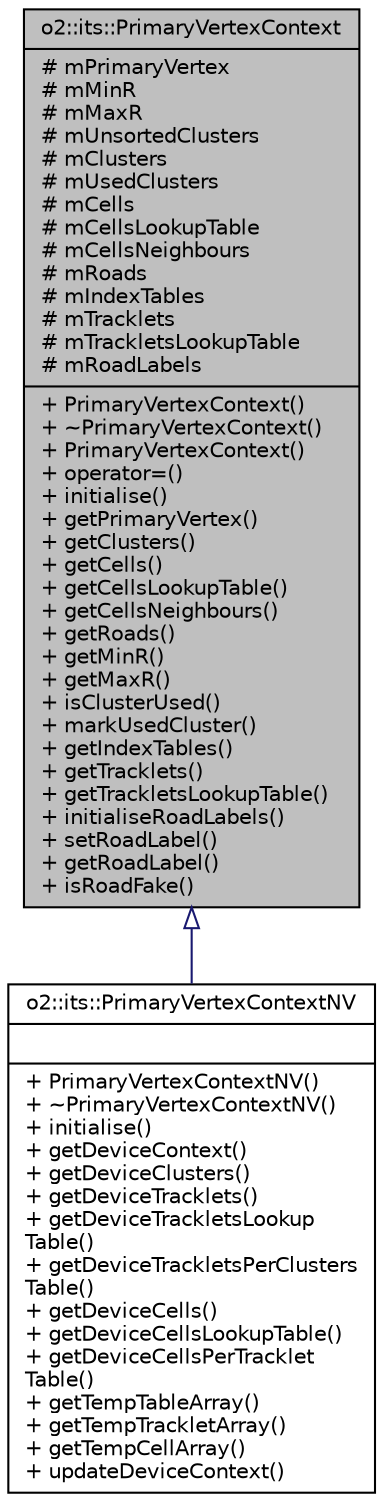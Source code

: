 digraph "o2::its::PrimaryVertexContext"
{
 // INTERACTIVE_SVG=YES
  bgcolor="transparent";
  edge [fontname="Helvetica",fontsize="10",labelfontname="Helvetica",labelfontsize="10"];
  node [fontname="Helvetica",fontsize="10",shape=record];
  Node0 [label="{o2::its::PrimaryVertexContext\n|# mPrimaryVertex\l# mMinR\l# mMaxR\l# mUnsortedClusters\l# mClusters\l# mUsedClusters\l# mCells\l# mCellsLookupTable\l# mCellsNeighbours\l# mRoads\l# mIndexTables\l# mTracklets\l# mTrackletsLookupTable\l# mRoadLabels\l|+ PrimaryVertexContext()\l+ ~PrimaryVertexContext()\l+ PrimaryVertexContext()\l+ operator=()\l+ initialise()\l+ getPrimaryVertex()\l+ getClusters()\l+ getCells()\l+ getCellsLookupTable()\l+ getCellsNeighbours()\l+ getRoads()\l+ getMinR()\l+ getMaxR()\l+ isClusterUsed()\l+ markUsedCluster()\l+ getIndexTables()\l+ getTracklets()\l+ getTrackletsLookupTable()\l+ initialiseRoadLabels()\l+ setRoadLabel()\l+ getRoadLabel()\l+ isRoadFake()\l}",height=0.2,width=0.4,color="black", fillcolor="grey75", style="filled", fontcolor="black"];
  Node0 -> Node1 [dir="back",color="midnightblue",fontsize="10",style="solid",arrowtail="onormal",fontname="Helvetica"];
  Node1 [label="{o2::its::PrimaryVertexContextNV\n||+ PrimaryVertexContextNV()\l+ ~PrimaryVertexContextNV()\l+ initialise()\l+ getDeviceContext()\l+ getDeviceClusters()\l+ getDeviceTracklets()\l+ getDeviceTrackletsLookup\lTable()\l+ getDeviceTrackletsPerClusters\lTable()\l+ getDeviceCells()\l+ getDeviceCellsLookupTable()\l+ getDeviceCellsPerTracklet\lTable()\l+ getTempTableArray()\l+ getTempTrackletArray()\l+ getTempCellArray()\l+ updateDeviceContext()\l}",height=0.2,width=0.4,color="black",URL="$d4/d9d/classo2_1_1its_1_1PrimaryVertexContextNV.html"];
}
